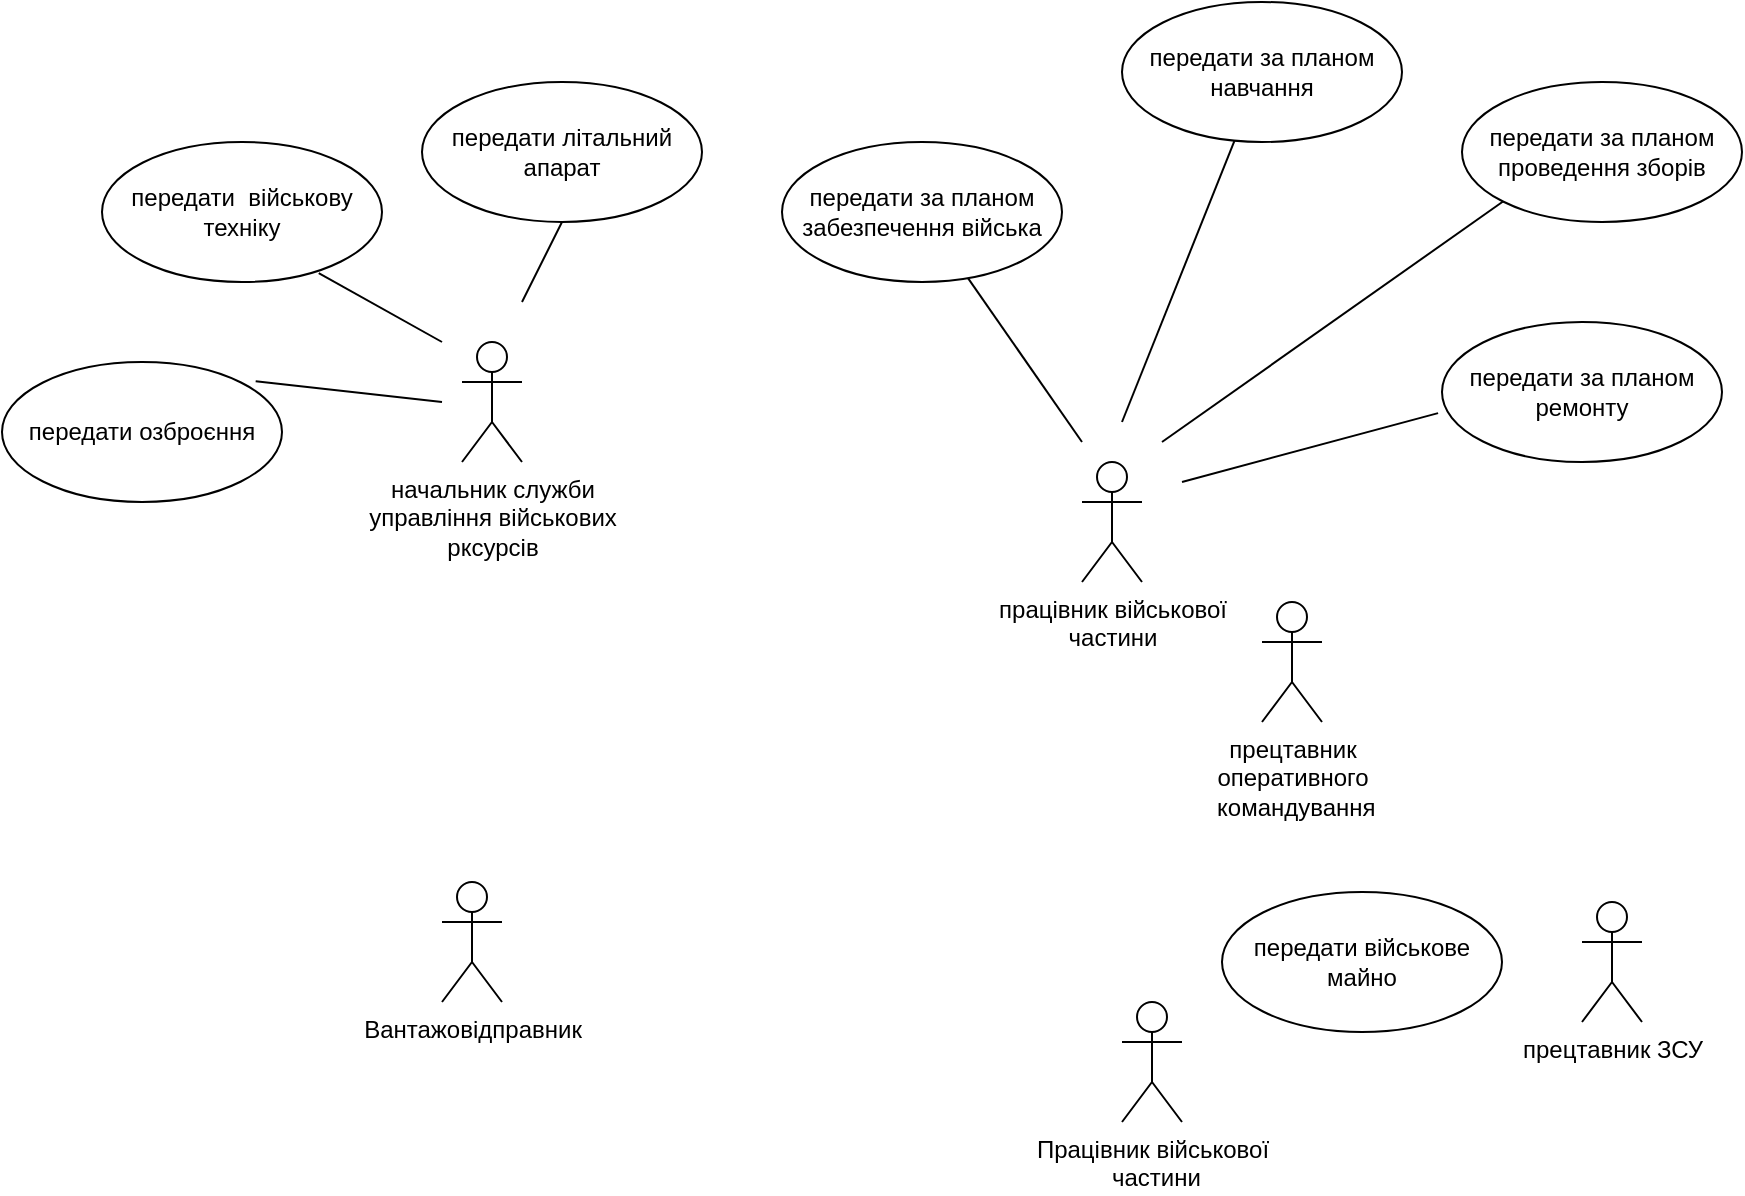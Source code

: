 <mxfile version="21.8.2" type="github">
  <diagram name="Page-1" id="rJfB9M_8x0R6svB4_iCl">
    <mxGraphModel dx="1900" dy="542" grid="1" gridSize="10" guides="1" tooltips="1" connect="1" arrows="1" fold="1" page="1" pageScale="1" pageWidth="850" pageHeight="1100" math="0" shadow="0">
      <root>
        <mxCell id="0" />
        <mxCell id="1" parent="0" />
        <mxCell id="sNQyNDppOcx34urlBobM-2" value="Вантажовідправник" style="shape=umlActor;verticalLabelPosition=bottom;verticalAlign=top;html=1;" vertex="1" parent="1">
          <mxGeometry x="40" y="480" width="30" height="60" as="geometry" />
        </mxCell>
        <mxCell id="sNQyNDppOcx34urlBobM-3" value="Працівник військової&lt;br&gt;&amp;nbsp;частини" style="shape=umlActor;verticalLabelPosition=bottom;verticalAlign=top;html=1;" vertex="1" parent="1">
          <mxGeometry x="380" y="540" width="30" height="60" as="geometry" />
        </mxCell>
        <mxCell id="sNQyNDppOcx34urlBobM-4" value="прецтавник &lt;br&gt;оперативного&lt;br&gt;&amp;nbsp;командування" style="shape=umlActor;verticalLabelPosition=bottom;verticalAlign=top;html=1;" vertex="1" parent="1">
          <mxGeometry x="450" y="340" width="30" height="60" as="geometry" />
        </mxCell>
        <mxCell id="sNQyNDppOcx34urlBobM-5" value="прецтавник ЗСУ" style="shape=umlActor;verticalLabelPosition=bottom;verticalAlign=top;html=1;" vertex="1" parent="1">
          <mxGeometry x="610" y="490" width="30" height="60" as="geometry" />
        </mxCell>
        <mxCell id="sNQyNDppOcx34urlBobM-10" value="передати військове майно" style="ellipse;whiteSpace=wrap;html=1;" vertex="1" parent="1">
          <mxGeometry x="430" y="485" width="140" height="70" as="geometry" />
        </mxCell>
        <mxCell id="sNQyNDppOcx34urlBobM-23" style="rounded=0;orthogonalLoop=1;jettySize=auto;html=1;endArrow=none;endFill=0;" edge="1" parent="1" source="sNQyNDppOcx34urlBobM-14">
          <mxGeometry relative="1" as="geometry">
            <mxPoint x="360" y="260" as="targetPoint" />
          </mxGeometry>
        </mxCell>
        <mxCell id="sNQyNDppOcx34urlBobM-14" value="передати за планом забезпечення війська" style="ellipse;whiteSpace=wrap;html=1;" vertex="1" parent="1">
          <mxGeometry x="210" y="110" width="140" height="70" as="geometry" />
        </mxCell>
        <mxCell id="sNQyNDppOcx34urlBobM-15" value="начальник служби &lt;br&gt;управління військових&lt;br&gt;&amp;nbsp;рксурсів&amp;nbsp;" style="shape=umlActor;verticalLabelPosition=bottom;verticalAlign=top;html=1;" vertex="1" parent="1">
          <mxGeometry x="50" y="210" width="30" height="60" as="geometry" />
        </mxCell>
        <mxCell id="sNQyNDppOcx34urlBobM-16" value="працівник військової &lt;br&gt;частини" style="shape=umlActor;verticalLabelPosition=bottom;verticalAlign=top;html=1;" vertex="1" parent="1">
          <mxGeometry x="360" y="270" width="30" height="60" as="geometry" />
        </mxCell>
        <mxCell id="sNQyNDppOcx34urlBobM-20" value="передати за планом навчання" style="ellipse;whiteSpace=wrap;html=1;" vertex="1" parent="1">
          <mxGeometry x="380" y="40" width="140" height="70" as="geometry" />
        </mxCell>
        <mxCell id="sNQyNDppOcx34urlBobM-21" value="передати за планом ремонту" style="ellipse;whiteSpace=wrap;html=1;" vertex="1" parent="1">
          <mxGeometry x="540" y="200" width="140" height="70" as="geometry" />
        </mxCell>
        <mxCell id="sNQyNDppOcx34urlBobM-22" value="передати за планом проведення зборів" style="ellipse;whiteSpace=wrap;html=1;" vertex="1" parent="1">
          <mxGeometry x="550" y="80" width="140" height="70" as="geometry" />
        </mxCell>
        <mxCell id="sNQyNDppOcx34urlBobM-24" style="rounded=0;orthogonalLoop=1;jettySize=auto;html=1;endArrow=none;endFill=0;" edge="1" parent="1" source="sNQyNDppOcx34urlBobM-20">
          <mxGeometry relative="1" as="geometry">
            <mxPoint x="380" y="250" as="targetPoint" />
            <mxPoint x="313" y="188" as="sourcePoint" />
          </mxGeometry>
        </mxCell>
        <mxCell id="sNQyNDppOcx34urlBobM-25" style="rounded=0;orthogonalLoop=1;jettySize=auto;html=1;endArrow=none;endFill=0;exitX=0;exitY=1;exitDx=0;exitDy=0;" edge="1" parent="1" source="sNQyNDppOcx34urlBobM-22">
          <mxGeometry relative="1" as="geometry">
            <mxPoint x="400" y="260" as="targetPoint" />
            <mxPoint x="323" y="198" as="sourcePoint" />
          </mxGeometry>
        </mxCell>
        <mxCell id="sNQyNDppOcx34urlBobM-26" style="rounded=0;orthogonalLoop=1;jettySize=auto;html=1;endArrow=none;endFill=0;exitX=-0.014;exitY=0.651;exitDx=0;exitDy=0;exitPerimeter=0;" edge="1" parent="1" source="sNQyNDppOcx34urlBobM-21">
          <mxGeometry relative="1" as="geometry">
            <mxPoint x="410" y="280" as="targetPoint" />
            <mxPoint x="550" y="230" as="sourcePoint" />
          </mxGeometry>
        </mxCell>
        <mxCell id="sNQyNDppOcx34urlBobM-27" value="передати літальний апарат" style="ellipse;whiteSpace=wrap;html=1;" vertex="1" parent="1">
          <mxGeometry x="30" y="80" width="140" height="70" as="geometry" />
        </mxCell>
        <mxCell id="sNQyNDppOcx34urlBobM-28" value="передати озброєння" style="ellipse;whiteSpace=wrap;html=1;" vertex="1" parent="1">
          <mxGeometry x="-180" y="220" width="140" height="70" as="geometry" />
        </mxCell>
        <mxCell id="sNQyNDppOcx34urlBobM-29" value="передати&amp;nbsp; військову техніку" style="ellipse;whiteSpace=wrap;html=1;" vertex="1" parent="1">
          <mxGeometry x="-130" y="110" width="140" height="70" as="geometry" />
        </mxCell>
        <mxCell id="sNQyNDppOcx34urlBobM-30" style="rounded=0;orthogonalLoop=1;jettySize=auto;html=1;endArrow=none;endFill=0;exitX=0.5;exitY=1;exitDx=0;exitDy=0;" edge="1" parent="1" source="sNQyNDppOcx34urlBobM-27">
          <mxGeometry relative="1" as="geometry">
            <mxPoint x="80" y="190" as="targetPoint" />
            <mxPoint x="313" y="188" as="sourcePoint" />
          </mxGeometry>
        </mxCell>
        <mxCell id="sNQyNDppOcx34urlBobM-31" style="rounded=0;orthogonalLoop=1;jettySize=auto;html=1;endArrow=none;endFill=0;exitX=0.774;exitY=0.937;exitDx=0;exitDy=0;exitPerimeter=0;" edge="1" parent="1" source="sNQyNDppOcx34urlBobM-29">
          <mxGeometry relative="1" as="geometry">
            <mxPoint x="40" y="210" as="targetPoint" />
            <mxPoint x="323" y="198" as="sourcePoint" />
          </mxGeometry>
        </mxCell>
        <mxCell id="sNQyNDppOcx34urlBobM-32" style="rounded=0;orthogonalLoop=1;jettySize=auto;html=1;endArrow=none;endFill=0;exitX=0.906;exitY=0.137;exitDx=0;exitDy=0;exitPerimeter=0;" edge="1" parent="1" source="sNQyNDppOcx34urlBobM-28">
          <mxGeometry relative="1" as="geometry">
            <mxPoint x="40" y="240" as="targetPoint" />
            <mxPoint x="313" y="188" as="sourcePoint" />
          </mxGeometry>
        </mxCell>
      </root>
    </mxGraphModel>
  </diagram>
</mxfile>
